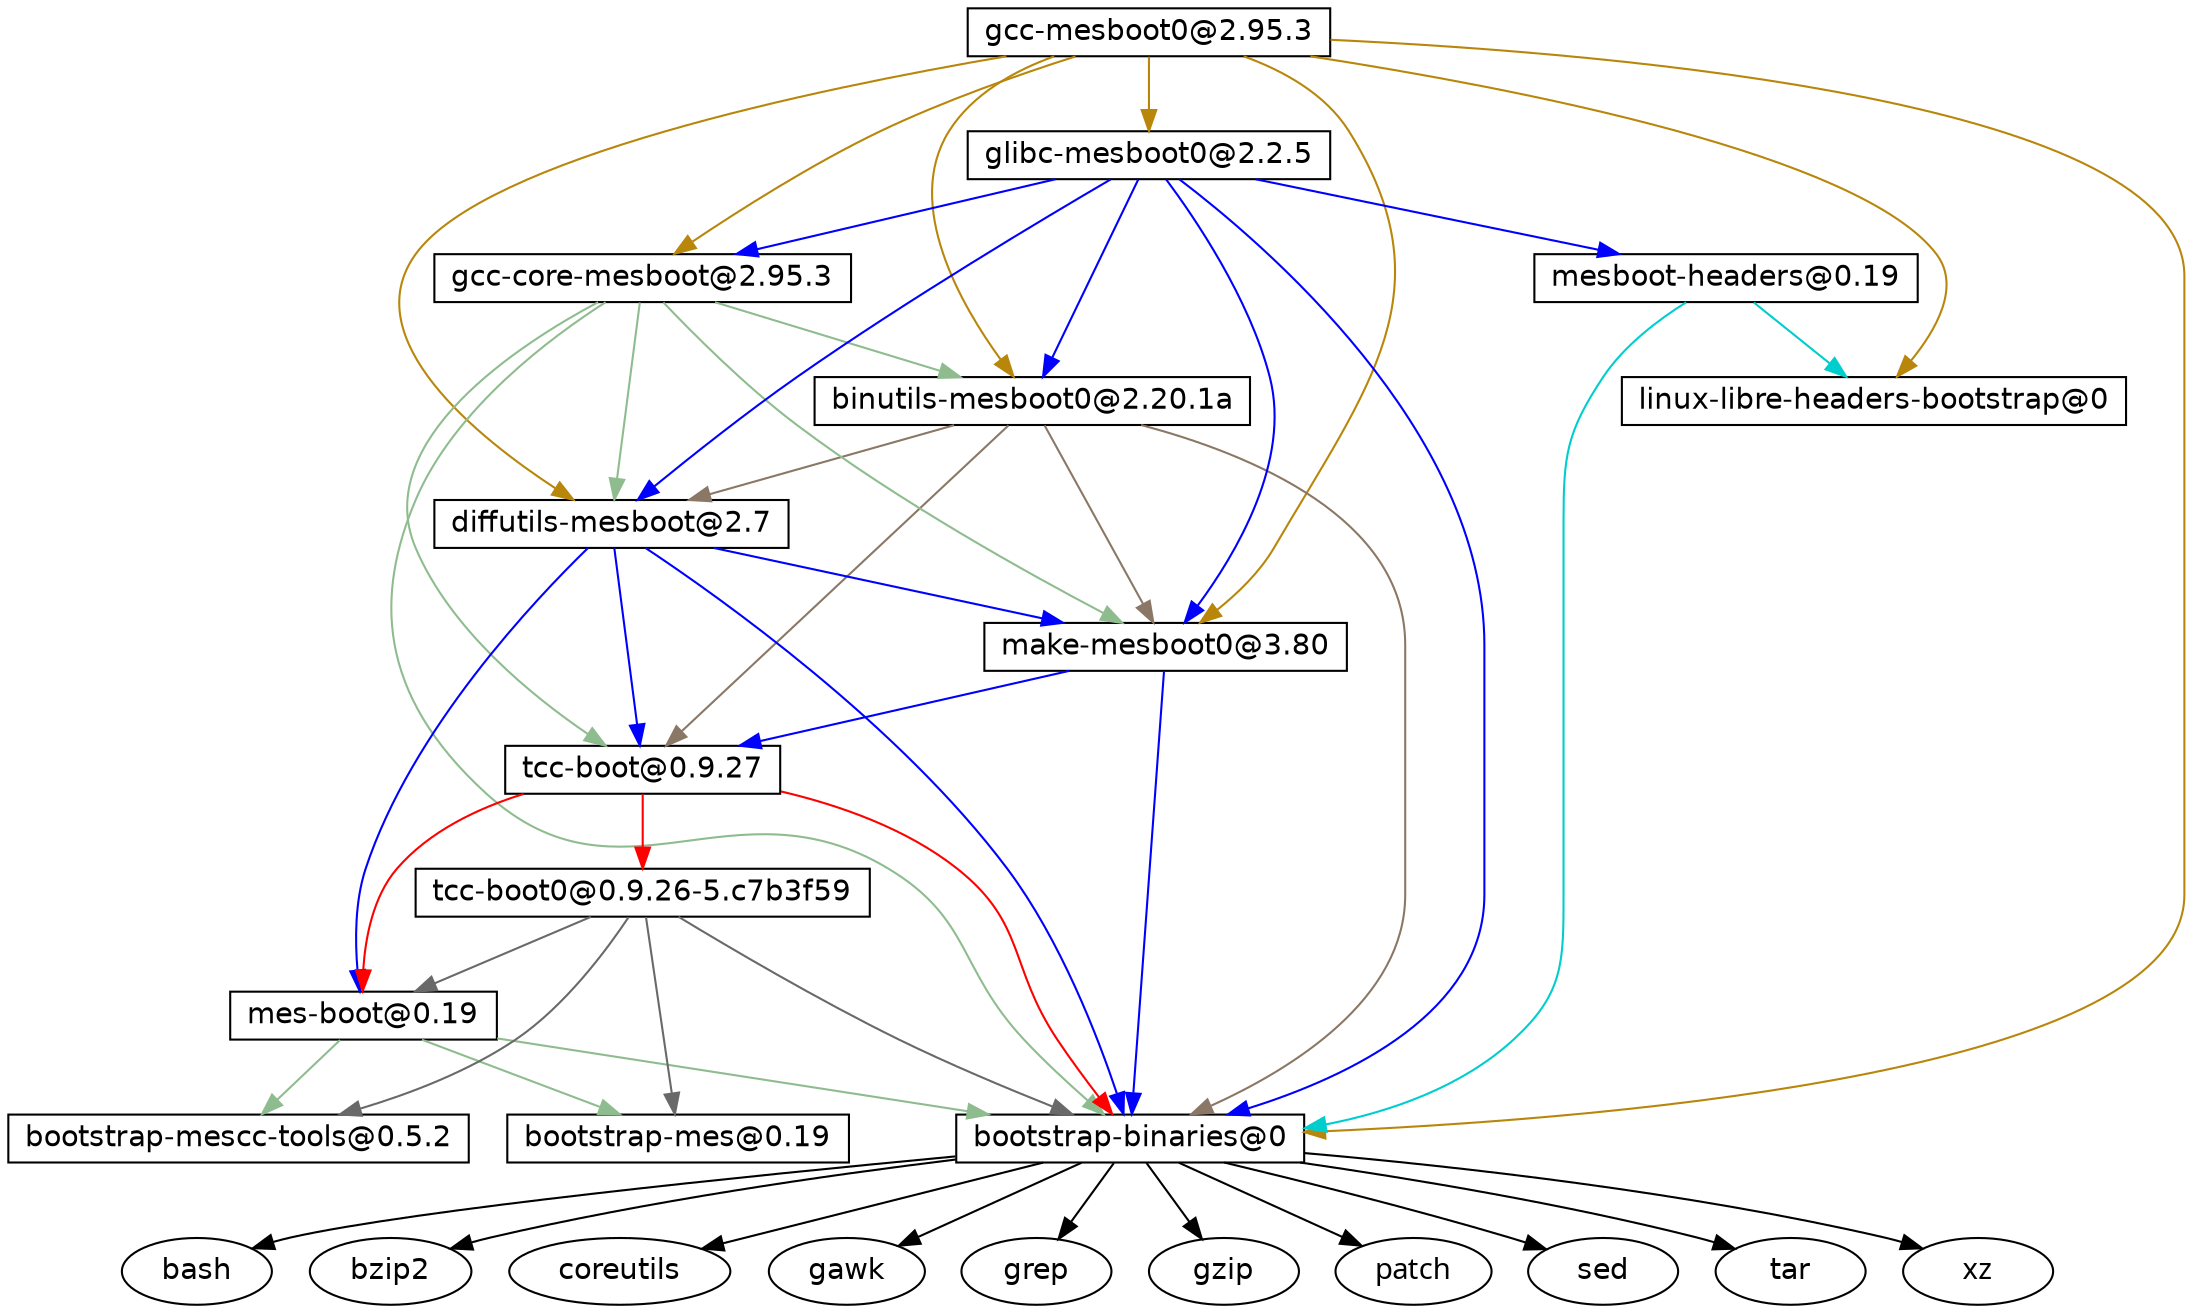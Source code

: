 digraph "Guix bag" {

  node[width=1,height=0.25];
  edge [height=0.25];

  dpi=75
  # "/gnu/store/gz3agxnnlgkafw2c8jnvk2hqmlh85pkc-guile-bootstrap-2.0.drv" [fontcolor = red]

//HANDCRAFTED UNTIL HERE TO BE ABLE TO CUSTOMIZE

  "/gnu/store/mywrsxmbsz9k87z755mnymmpdjv0jvf1-gcc-mesboot0-2.95.3.drv" [label = "gcc-mesboot0@2.95.3", shape = box, fontname = Helvetica];
  "/gnu/store/mywrsxmbsz9k87z755mnymmpdjv0jvf1-gcc-mesboot0-2.95.3.drv" -> "/gnu/store/fh33abhfvsdgdrg54m86yhmkihfp1g2j-binutils-mesboot0-2.20.1a.drv" [color = darkgoldenrod];
  "/gnu/store/mywrsxmbsz9k87z755mnymmpdjv0jvf1-gcc-mesboot0-2.95.3.drv" -> "/gnu/store/52nz2cbswm4n91707gy8945h2s4jgvfb-gcc-core-mesboot-2.95.3.drv" [color = darkgoldenrod];
  "/gnu/store/mywrsxmbsz9k87z755mnymmpdjv0jvf1-gcc-mesboot0-2.95.3.drv" -> "/gnu/store/rn88dllv6vh4mxwbr4v9wjmnl4ml3xs2-glibc-mesboot0-2.2.5.drv" [color = darkgoldenrod];
  "/gnu/store/mywrsxmbsz9k87z755mnymmpdjv0jvf1-gcc-mesboot0-2.95.3.drv" -> "/gnu/store/00rjhpbkzk86s4pksjg934l310iaxxjr-bootstrap-binaries-0.drv" [color = darkgoldenrod];
  "/gnu/store/mywrsxmbsz9k87z755mnymmpdjv0jvf1-gcc-mesboot0-2.95.3.drv" -> "/gnu/store/qf1x4bvxg8ihbgmv57yyiwkj5y8zzmk0-diffutils-mesboot-2.7.drv" [color = darkgoldenrod];
  "/gnu/store/mywrsxmbsz9k87z755mnymmpdjv0jvf1-gcc-mesboot0-2.95.3.drv" -> "/gnu/store/q8d60ln0dxjvqd2ymi1g6xyk3046m23n-linux-libre-headers-bootstrap-0.drv" [color = darkgoldenrod];
  "/gnu/store/mywrsxmbsz9k87z755mnymmpdjv0jvf1-gcc-mesboot0-2.95.3.drv" -> "/gnu/store/vys62fkr9p3qfp9mc36456ffbpz24n60-make-mesboot0-3.80.drv" [color = darkgoldenrod];
  "/gnu/store/fh33abhfvsdgdrg54m86yhmkihfp1g2j-binutils-mesboot0-2.20.1a.drv" [label = "binutils-mesboot0@2.20.1a", shape = box, fontname = Helvetica];
  "/gnu/store/fh33abhfvsdgdrg54m86yhmkihfp1g2j-binutils-mesboot0-2.20.1a.drv" -> "/gnu/store/7lcpxky7sn4c9c86ywri6y3x2d4681iv-tcc-boot-0.9.27.drv" [color = peachpuff4];
  "/gnu/store/fh33abhfvsdgdrg54m86yhmkihfp1g2j-binutils-mesboot0-2.20.1a.drv" -> "/gnu/store/00rjhpbkzk86s4pksjg934l310iaxxjr-bootstrap-binaries-0.drv" [color = peachpuff4];
  "/gnu/store/fh33abhfvsdgdrg54m86yhmkihfp1g2j-binutils-mesboot0-2.20.1a.drv" -> "/gnu/store/qf1x4bvxg8ihbgmv57yyiwkj5y8zzmk0-diffutils-mesboot-2.7.drv" [color = peachpuff4];
  "/gnu/store/fh33abhfvsdgdrg54m86yhmkihfp1g2j-binutils-mesboot0-2.20.1a.drv" -> "/gnu/store/vys62fkr9p3qfp9mc36456ffbpz24n60-make-mesboot0-3.80.drv" [color = peachpuff4];
  "/gnu/store/7lcpxky7sn4c9c86ywri6y3x2d4681iv-tcc-boot-0.9.27.drv" [label = "tcc-boot@0.9.27", shape = box, fontname = Helvetica];
  "/gnu/store/7lcpxky7sn4c9c86ywri6y3x2d4681iv-tcc-boot-0.9.27.drv" -> "/gnu/store/pa9s0y0dx6a60a72434syb1zfxgmqilr-mes-boot-0.19.drv" [color = red];
  "/gnu/store/7lcpxky7sn4c9c86ywri6y3x2d4681iv-tcc-boot-0.9.27.drv" -> "/gnu/store/kd9ly1185dn9z1mbkn0wd2r3fcv1bkw5-tcc-boot0-0.9.26-5.c7b3f59.drv" [color = red];
  "/gnu/store/7lcpxky7sn4c9c86ywri6y3x2d4681iv-tcc-boot-0.9.27.drv" -> "/gnu/store/00rjhpbkzk86s4pksjg934l310iaxxjr-bootstrap-binaries-0.drv" [color = red];
  "/gnu/store/pa9s0y0dx6a60a72434syb1zfxgmqilr-mes-boot-0.19.drv" [label = "mes-boot@0.19", shape = box, fontname = Helvetica];
  "/gnu/store/pa9s0y0dx6a60a72434syb1zfxgmqilr-mes-boot-0.19.drv" -> "/gnu/store/gd83makzwnb2aq1x0hylfsi8gaxln5js-bootstrap-mescc-tools-0.5.2.drv" [color = darkseagreen];
  "/gnu/store/pa9s0y0dx6a60a72434syb1zfxgmqilr-mes-boot-0.19.drv" -> "/gnu/store/00rjhpbkzk86s4pksjg934l310iaxxjr-bootstrap-binaries-0.drv" [color = darkseagreen];
  "/gnu/store/pa9s0y0dx6a60a72434syb1zfxgmqilr-mes-boot-0.19.drv" -> "/gnu/store/629yzay882kh1yhpqddps2psfhpjrk2q-bootstrap-mes-0.19.drv" [color = darkseagreen];
  #  "/gnu/store/pa9s0y0dx6a60a72434syb1zfxgmqilr-mes-boot-0.19.drv" -> "/gnu/store/gz3agxnnlgkafw2c8jnvk2hqmlh85pkc-guile-bootstrap-2.0.drv" [color = darkseagreen];
  "/gnu/store/gd83makzwnb2aq1x0hylfsi8gaxln5js-bootstrap-mescc-tools-0.5.2.drv" [label = "bootstrap-mescc-tools@0.5.2", shape = box, fontname = Helvetica];
  "/gnu/store/00rjhpbkzk86s4pksjg934l310iaxxjr-bootstrap-binaries-0.drv" [label = "bootstrap-binaries@0", shape = box, fontname = Helvetica];
  "/gnu/store/629yzay882kh1yhpqddps2psfhpjrk2q-bootstrap-mes-0.19.drv" [label = "bootstrap-mes@0.19", shape = box, fontname = Helvetica];
  # "/gnu/store/gz3agxnnlgkafw2c8jnvk2hqmlh85pkc-guile-bootstrap-2.0.drv" [label = "guile-bootstrap@2.0", shape = box, fontname = Helvetica];
  "/gnu/store/kd9ly1185dn9z1mbkn0wd2r3fcv1bkw5-tcc-boot0-0.9.26-5.c7b3f59.drv" [label = "tcc-boot0@0.9.26-5.c7b3f59", shape = box, fontname = Helvetica];
  "/gnu/store/kd9ly1185dn9z1mbkn0wd2r3fcv1bkw5-tcc-boot0-0.9.26-5.c7b3f59.drv" -> "/gnu/store/pa9s0y0dx6a60a72434syb1zfxgmqilr-mes-boot-0.19.drv" [color = dimgrey];
  "/gnu/store/kd9ly1185dn9z1mbkn0wd2r3fcv1bkw5-tcc-boot0-0.9.26-5.c7b3f59.drv" -> "/gnu/store/gd83makzwnb2aq1x0hylfsi8gaxln5js-bootstrap-mescc-tools-0.5.2.drv" [color = dimgrey];
  "/gnu/store/kd9ly1185dn9z1mbkn0wd2r3fcv1bkw5-tcc-boot0-0.9.26-5.c7b3f59.drv" -> "/gnu/store/00rjhpbkzk86s4pksjg934l310iaxxjr-bootstrap-binaries-0.drv" [color = dimgrey];
  "/gnu/store/kd9ly1185dn9z1mbkn0wd2r3fcv1bkw5-tcc-boot0-0.9.26-5.c7b3f59.drv" -> "/gnu/store/629yzay882kh1yhpqddps2psfhpjrk2q-bootstrap-mes-0.19.drv" [color = dimgrey];
 #  "/gnu/store/kd9ly1185dn9z1mbkn0wd2r3fcv1bkw5-tcc-boot0-0.9.26-5.c7b3f59.drv" -> "/gnu/store/gz3agxnnlgkafw2c8jnvk2hqmlh85pkc-guile-bootstrap-2.0.drv" [color = dimgrey];
  "/gnu/store/qf1x4bvxg8ihbgmv57yyiwkj5y8zzmk0-diffutils-mesboot-2.7.drv" [label = "diffutils-mesboot@2.7", shape = box, fontname = Helvetica];
  "/gnu/store/qf1x4bvxg8ihbgmv57yyiwkj5y8zzmk0-diffutils-mesboot-2.7.drv" -> "/gnu/store/pa9s0y0dx6a60a72434syb1zfxgmqilr-mes-boot-0.19.drv" [color = blue];
  "/gnu/store/qf1x4bvxg8ihbgmv57yyiwkj5y8zzmk0-diffutils-mesboot-2.7.drv" -> "/gnu/store/7lcpxky7sn4c9c86ywri6y3x2d4681iv-tcc-boot-0.9.27.drv" [color = blue];
  "/gnu/store/qf1x4bvxg8ihbgmv57yyiwkj5y8zzmk0-diffutils-mesboot-2.7.drv" -> "/gnu/store/00rjhpbkzk86s4pksjg934l310iaxxjr-bootstrap-binaries-0.drv" [color = blue];
  "/gnu/store/qf1x4bvxg8ihbgmv57yyiwkj5y8zzmk0-diffutils-mesboot-2.7.drv" -> "/gnu/store/vys62fkr9p3qfp9mc36456ffbpz24n60-make-mesboot0-3.80.drv" [color = blue];
  "/gnu/store/vys62fkr9p3qfp9mc36456ffbpz24n60-make-mesboot0-3.80.drv" [label = "make-mesboot0@3.80", shape = box, fontname = Helvetica];
  "/gnu/store/vys62fkr9p3qfp9mc36456ffbpz24n60-make-mesboot0-3.80.drv" -> "/gnu/store/7lcpxky7sn4c9c86ywri6y3x2d4681iv-tcc-boot-0.9.27.drv" [color = blue];
  "/gnu/store/vys62fkr9p3qfp9mc36456ffbpz24n60-make-mesboot0-3.80.drv" -> "/gnu/store/00rjhpbkzk86s4pksjg934l310iaxxjr-bootstrap-binaries-0.drv" [color = blue];
  "/gnu/store/52nz2cbswm4n91707gy8945h2s4jgvfb-gcc-core-mesboot-2.95.3.drv" [label = "gcc-core-mesboot@2.95.3", shape = box, fontname = Helvetica];
  "/gnu/store/52nz2cbswm4n91707gy8945h2s4jgvfb-gcc-core-mesboot-2.95.3.drv" -> "/gnu/store/fh33abhfvsdgdrg54m86yhmkihfp1g2j-binutils-mesboot0-2.20.1a.drv" [color = darkseagreen];
  "/gnu/store/52nz2cbswm4n91707gy8945h2s4jgvfb-gcc-core-mesboot-2.95.3.drv" -> "/gnu/store/7lcpxky7sn4c9c86ywri6y3x2d4681iv-tcc-boot-0.9.27.drv" [color = darkseagreen];
  "/gnu/store/52nz2cbswm4n91707gy8945h2s4jgvfb-gcc-core-mesboot-2.95.3.drv" -> "/gnu/store/00rjhpbkzk86s4pksjg934l310iaxxjr-bootstrap-binaries-0.drv" [color = darkseagreen];
  "/gnu/store/52nz2cbswm4n91707gy8945h2s4jgvfb-gcc-core-mesboot-2.95.3.drv" -> "/gnu/store/qf1x4bvxg8ihbgmv57yyiwkj5y8zzmk0-diffutils-mesboot-2.7.drv" [color = darkseagreen];
  "/gnu/store/52nz2cbswm4n91707gy8945h2s4jgvfb-gcc-core-mesboot-2.95.3.drv" -> "/gnu/store/vys62fkr9p3qfp9mc36456ffbpz24n60-make-mesboot0-3.80.drv" [color = darkseagreen];
  "/gnu/store/rn88dllv6vh4mxwbr4v9wjmnl4ml3xs2-glibc-mesboot0-2.2.5.drv" [label = "glibc-mesboot0@2.2.5", shape = box, fontname = Helvetica];
  "/gnu/store/rn88dllv6vh4mxwbr4v9wjmnl4ml3xs2-glibc-mesboot0-2.2.5.drv" -> "/gnu/store/fh33abhfvsdgdrg54m86yhmkihfp1g2j-binutils-mesboot0-2.20.1a.drv" [color = blue];
  "/gnu/store/rn88dllv6vh4mxwbr4v9wjmnl4ml3xs2-glibc-mesboot0-2.2.5.drv" -> "/gnu/store/52nz2cbswm4n91707gy8945h2s4jgvfb-gcc-core-mesboot-2.95.3.drv" [color = blue];
  "/gnu/store/rn88dllv6vh4mxwbr4v9wjmnl4ml3xs2-glibc-mesboot0-2.2.5.drv" -> "/gnu/store/00rjhpbkzk86s4pksjg934l310iaxxjr-bootstrap-binaries-0.drv" [color = blue];
  "/gnu/store/rn88dllv6vh4mxwbr4v9wjmnl4ml3xs2-glibc-mesboot0-2.2.5.drv" -> "/gnu/store/qf1x4bvxg8ihbgmv57yyiwkj5y8zzmk0-diffutils-mesboot-2.7.drv" [color = blue];
  "/gnu/store/rn88dllv6vh4mxwbr4v9wjmnl4ml3xs2-glibc-mesboot0-2.2.5.drv" -> "/gnu/store/kd7b9sba79s1l7hjdhav51gvci5ws4jy-mesboot-headers-0.19.drv" [color = blue];
  "/gnu/store/rn88dllv6vh4mxwbr4v9wjmnl4ml3xs2-glibc-mesboot0-2.2.5.drv" -> "/gnu/store/vys62fkr9p3qfp9mc36456ffbpz24n60-make-mesboot0-3.80.drv" [color = blue];
  "/gnu/store/kd7b9sba79s1l7hjdhav51gvci5ws4jy-mesboot-headers-0.19.drv" [label = "mesboot-headers@0.19", shape = box, fontname = Helvetica];
  "/gnu/store/kd7b9sba79s1l7hjdhav51gvci5ws4jy-mesboot-headers-0.19.drv" -> "/gnu/store/00rjhpbkzk86s4pksjg934l310iaxxjr-bootstrap-binaries-0.drv" [color = cyan3];
  "/gnu/store/kd7b9sba79s1l7hjdhav51gvci5ws4jy-mesboot-headers-0.19.drv" -> "/gnu/store/q8d60ln0dxjvqd2ymi1g6xyk3046m23n-linux-libre-headers-bootstrap-0.drv" [color = cyan3];
  "/gnu/store/q8d60ln0dxjvqd2ymi1g6xyk3046m23n-linux-libre-headers-bootstrap-0.drv" [label = "linux-libre-headers-bootstrap@0", shape = box, fontname = Helvetica];

// HANDCRAFTED FROM HERE TO MAKE THE STATIC BOOTSTRAP BINARIES VISIBLE

  bash [fontname = Helvetica]
  bzip2 [fontname = Helvetica]
  coreutils [fontname = Helvetica]
  gawk [fontname = Helvetica]
  grep [fontname = Helvetica]
  gzip [fontname = Helvetica]
  patch [fontname = Helevtica]
  sed [fontname = Helvetica]
  tar [fontname = Helvetica]
  xz [fontname = Helevtica]

  "/gnu/store/00rjhpbkzk86s4pksjg934l310iaxxjr-bootstrap-binaries-0.drv" -> bash
  "/gnu/store/00rjhpbkzk86s4pksjg934l310iaxxjr-bootstrap-binaries-0.drv" -> bzip2
  "/gnu/store/00rjhpbkzk86s4pksjg934l310iaxxjr-bootstrap-binaries-0.drv" -> coreutils
  "/gnu/store/00rjhpbkzk86s4pksjg934l310iaxxjr-bootstrap-binaries-0.drv" -> gawk
  "/gnu/store/00rjhpbkzk86s4pksjg934l310iaxxjr-bootstrap-binaries-0.drv" -> grep
  "/gnu/store/00rjhpbkzk86s4pksjg934l310iaxxjr-bootstrap-binaries-0.drv" -> gzip
  "/gnu/store/00rjhpbkzk86s4pksjg934l310iaxxjr-bootstrap-binaries-0.drv" -> patch
  "/gnu/store/00rjhpbkzk86s4pksjg934l310iaxxjr-bootstrap-binaries-0.drv" -> sed
  "/gnu/store/00rjhpbkzk86s4pksjg934l310iaxxjr-bootstrap-binaries-0.drv" -> tar
  "/gnu/store/00rjhpbkzk86s4pksjg934l310iaxxjr-bootstrap-binaries-0.drv" -> xz
}
